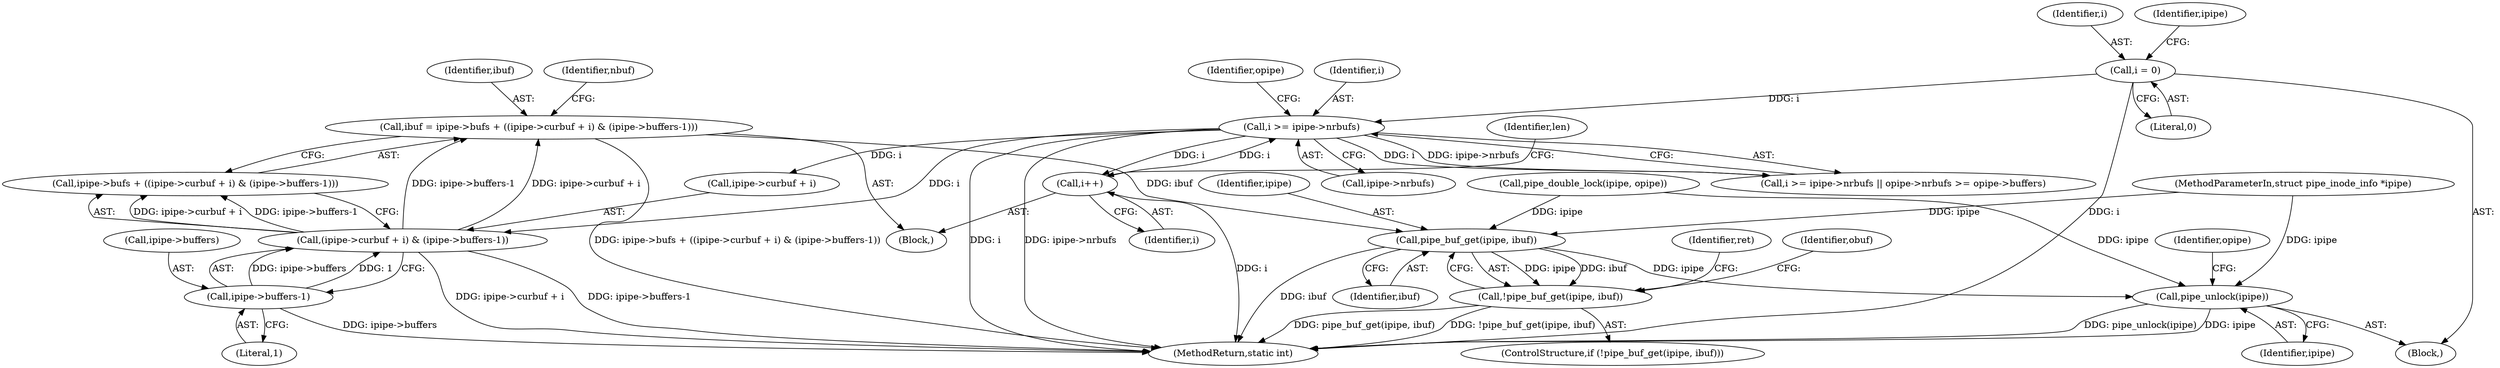 digraph "0_linux_6b3a707736301c2128ca85ce85fb13f60b5e350a_1@integer" {
"1000161" [label="(Call,ibuf = ipipe->bufs + ((ipipe->curbuf + i) & (ipipe->buffers-1)))"];
"1000167" [label="(Call,(ipipe->curbuf + i) & (ipipe->buffers-1))"];
"1000148" [label="(Call,i >= ipipe->nrbufs)"];
"1000252" [label="(Call,i++)"];
"1000119" [label="(Call,i = 0)"];
"1000173" [label="(Call,ipipe->buffers-1)"];
"1000195" [label="(Call,pipe_buf_get(ipipe, ibuf))"];
"1000194" [label="(Call,!pipe_buf_get(ipipe, ibuf))"];
"1000270" [label="(Call,pipe_unlock(ipipe))"];
"1000119" [label="(Call,i = 0)"];
"1000150" [label="(Call,ipipe->nrbufs)"];
"1000197" [label="(Identifier,ibuf)"];
"1000273" [label="(Identifier,opipe)"];
"1000163" [label="(Call,ipipe->bufs + ((ipipe->curbuf + i) & (ipipe->buffers-1)))"];
"1000111" [label="(Block,)"];
"1000161" [label="(Call,ibuf = ipipe->bufs + ((ipipe->curbuf + i) & (ipipe->buffers-1)))"];
"1000201" [label="(Identifier,ret)"];
"1000127" [label="(Block,)"];
"1000162" [label="(Identifier,ibuf)"];
"1000155" [label="(Identifier,opipe)"];
"1000177" [label="(Literal,1)"];
"1000194" [label="(Call,!pipe_buf_get(ipipe, ibuf))"];
"1000271" [label="(Identifier,ipipe)"];
"1000179" [label="(Identifier,nbuf)"];
"1000148" [label="(Call,i >= ipipe->nrbufs)"];
"1000209" [label="(Identifier,obuf)"];
"1000107" [label="(MethodParameterIn,struct pipe_inode_info *ipipe)"];
"1000168" [label="(Call,ipipe->curbuf + i)"];
"1000254" [label="(Identifier,len)"];
"1000167" [label="(Call,(ipipe->curbuf + i) & (ipipe->buffers-1))"];
"1000196" [label="(Identifier,ipipe)"];
"1000174" [label="(Call,ipipe->buffers)"];
"1000282" [label="(MethodReturn,static int)"];
"1000149" [label="(Identifier,i)"];
"1000121" [label="(Literal,0)"];
"1000270" [label="(Call,pipe_unlock(ipipe))"];
"1000195" [label="(Call,pipe_buf_get(ipipe, ibuf))"];
"1000173" [label="(Call,ipipe->buffers-1)"];
"1000147" [label="(Call,i >= ipipe->nrbufs || opipe->nrbufs >= opipe->buffers)"];
"1000193" [label="(ControlStructure,if (!pipe_buf_get(ipipe, ibuf)))"];
"1000252" [label="(Call,i++)"];
"1000253" [label="(Identifier,i)"];
"1000120" [label="(Identifier,i)"];
"1000123" [label="(Call,pipe_double_lock(ipipe, opipe))"];
"1000124" [label="(Identifier,ipipe)"];
"1000161" -> "1000127"  [label="AST: "];
"1000161" -> "1000163"  [label="CFG: "];
"1000162" -> "1000161"  [label="AST: "];
"1000163" -> "1000161"  [label="AST: "];
"1000179" -> "1000161"  [label="CFG: "];
"1000161" -> "1000282"  [label="DDG: ipipe->bufs + ((ipipe->curbuf + i) & (ipipe->buffers-1))"];
"1000167" -> "1000161"  [label="DDG: ipipe->curbuf + i"];
"1000167" -> "1000161"  [label="DDG: ipipe->buffers-1"];
"1000161" -> "1000195"  [label="DDG: ibuf"];
"1000167" -> "1000163"  [label="AST: "];
"1000167" -> "1000173"  [label="CFG: "];
"1000168" -> "1000167"  [label="AST: "];
"1000173" -> "1000167"  [label="AST: "];
"1000163" -> "1000167"  [label="CFG: "];
"1000167" -> "1000282"  [label="DDG: ipipe->curbuf + i"];
"1000167" -> "1000282"  [label="DDG: ipipe->buffers-1"];
"1000167" -> "1000163"  [label="DDG: ipipe->curbuf + i"];
"1000167" -> "1000163"  [label="DDG: ipipe->buffers-1"];
"1000148" -> "1000167"  [label="DDG: i"];
"1000173" -> "1000167"  [label="DDG: ipipe->buffers"];
"1000173" -> "1000167"  [label="DDG: 1"];
"1000148" -> "1000147"  [label="AST: "];
"1000148" -> "1000150"  [label="CFG: "];
"1000149" -> "1000148"  [label="AST: "];
"1000150" -> "1000148"  [label="AST: "];
"1000155" -> "1000148"  [label="CFG: "];
"1000147" -> "1000148"  [label="CFG: "];
"1000148" -> "1000282"  [label="DDG: i"];
"1000148" -> "1000282"  [label="DDG: ipipe->nrbufs"];
"1000148" -> "1000147"  [label="DDG: i"];
"1000148" -> "1000147"  [label="DDG: ipipe->nrbufs"];
"1000252" -> "1000148"  [label="DDG: i"];
"1000119" -> "1000148"  [label="DDG: i"];
"1000148" -> "1000168"  [label="DDG: i"];
"1000148" -> "1000252"  [label="DDG: i"];
"1000252" -> "1000127"  [label="AST: "];
"1000252" -> "1000253"  [label="CFG: "];
"1000253" -> "1000252"  [label="AST: "];
"1000254" -> "1000252"  [label="CFG: "];
"1000252" -> "1000282"  [label="DDG: i"];
"1000119" -> "1000111"  [label="AST: "];
"1000119" -> "1000121"  [label="CFG: "];
"1000120" -> "1000119"  [label="AST: "];
"1000121" -> "1000119"  [label="AST: "];
"1000124" -> "1000119"  [label="CFG: "];
"1000119" -> "1000282"  [label="DDG: i"];
"1000173" -> "1000177"  [label="CFG: "];
"1000174" -> "1000173"  [label="AST: "];
"1000177" -> "1000173"  [label="AST: "];
"1000173" -> "1000282"  [label="DDG: ipipe->buffers"];
"1000195" -> "1000194"  [label="AST: "];
"1000195" -> "1000197"  [label="CFG: "];
"1000196" -> "1000195"  [label="AST: "];
"1000197" -> "1000195"  [label="AST: "];
"1000194" -> "1000195"  [label="CFG: "];
"1000195" -> "1000282"  [label="DDG: ibuf"];
"1000195" -> "1000194"  [label="DDG: ipipe"];
"1000195" -> "1000194"  [label="DDG: ibuf"];
"1000123" -> "1000195"  [label="DDG: ipipe"];
"1000107" -> "1000195"  [label="DDG: ipipe"];
"1000195" -> "1000270"  [label="DDG: ipipe"];
"1000194" -> "1000193"  [label="AST: "];
"1000201" -> "1000194"  [label="CFG: "];
"1000209" -> "1000194"  [label="CFG: "];
"1000194" -> "1000282"  [label="DDG: !pipe_buf_get(ipipe, ibuf)"];
"1000194" -> "1000282"  [label="DDG: pipe_buf_get(ipipe, ibuf)"];
"1000270" -> "1000111"  [label="AST: "];
"1000270" -> "1000271"  [label="CFG: "];
"1000271" -> "1000270"  [label="AST: "];
"1000273" -> "1000270"  [label="CFG: "];
"1000270" -> "1000282"  [label="DDG: pipe_unlock(ipipe)"];
"1000270" -> "1000282"  [label="DDG: ipipe"];
"1000123" -> "1000270"  [label="DDG: ipipe"];
"1000107" -> "1000270"  [label="DDG: ipipe"];
}
